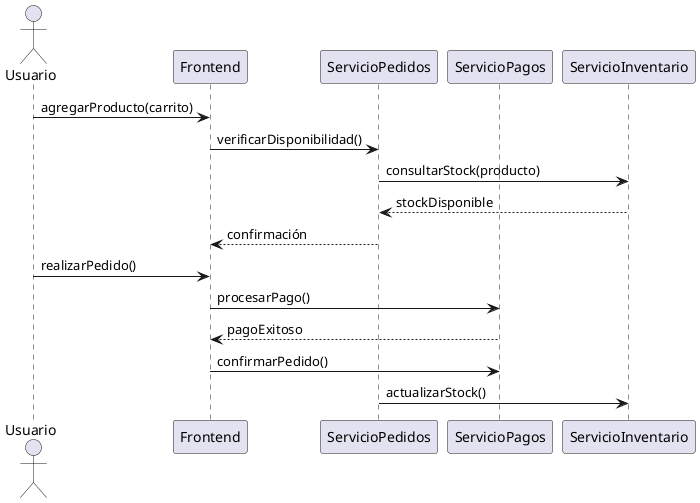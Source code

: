 @startuml

actor Usuario
participant Frontend
participant ServicioPedidos
participant ServicioPagos
participant ServicioInventario
Usuario -> Frontend: agregarProducto(carrito)
Frontend -> ServicioPedidos: verificarDisponibilidad()
ServicioPedidos -> ServicioInventario: consultarStock(producto)
ServicioInventario --> ServicioPedidos: stockDisponible
ServicioPedidos --> Frontend: confirmación
Usuario -> Frontend: realizarPedido()
Frontend -> ServicioPagos: procesarPago()
ServicioPagos --> Frontend: pagoExitoso
Frontend -> ServicioPagos: confirmarPedido()
ServicioPedidos -> ServicioInventario: actualizarStock()

@enduml